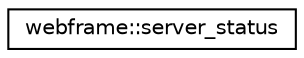 digraph "Graphical Class Hierarchy"
{
 // LATEX_PDF_SIZE
  edge [fontname="Helvetica",fontsize="10",labelfontname="Helvetica",labelfontsize="10"];
  node [fontname="Helvetica",fontsize="10",shape=record];
  rankdir="LR";
  Node0 [label="webframe::server_status",height=0.2,width=0.4,color="black", fillcolor="white", style="filled",URL="$dc/d90/classwebframe_1_1server__status.html",tooltip=" "];
}
